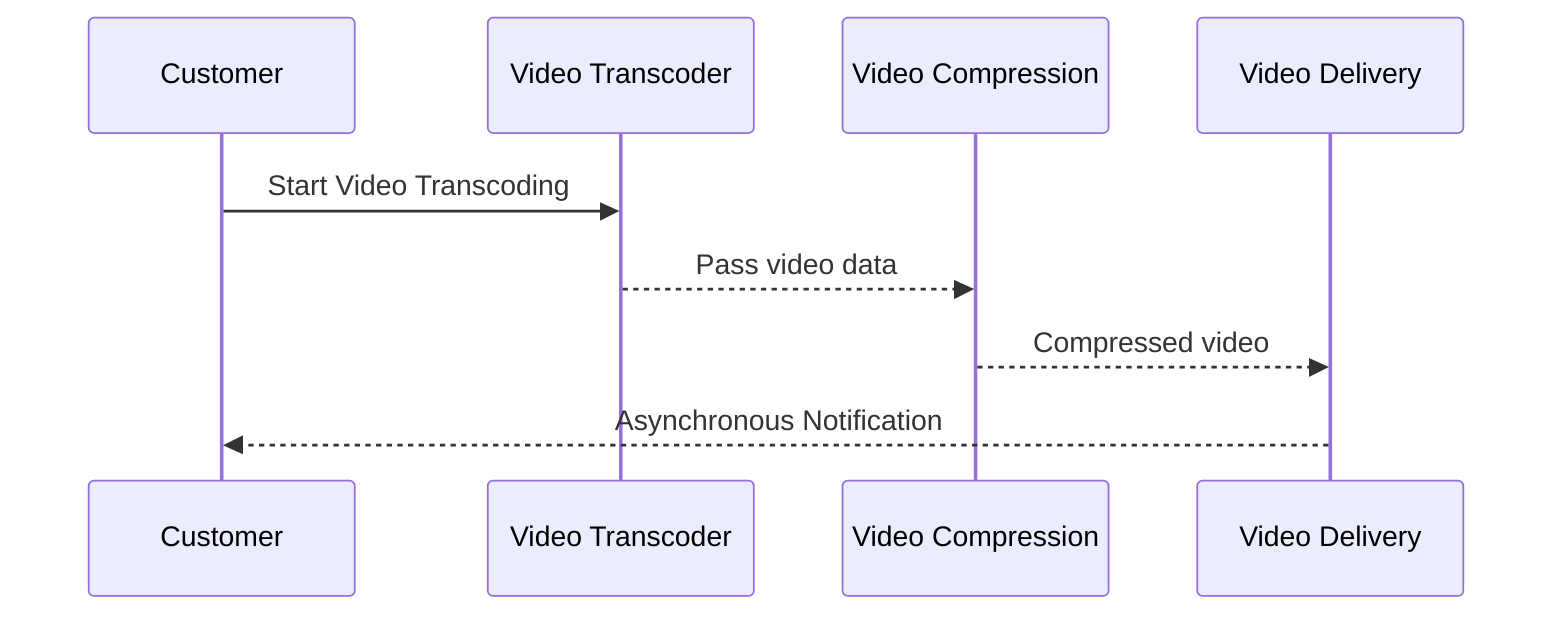 sequenceDiagram
    participant Customer
    participant Video Transcoder
    participant Video Compression
    participant Video Delivery
    Customer->>Video Transcoder: Start Video Transcoding
    Video Transcoder-->>Video Compression: Pass video data
    Video Compression-->>Video Delivery: Compressed video
    Video Delivery-->>Customer:Asynchronous Notification